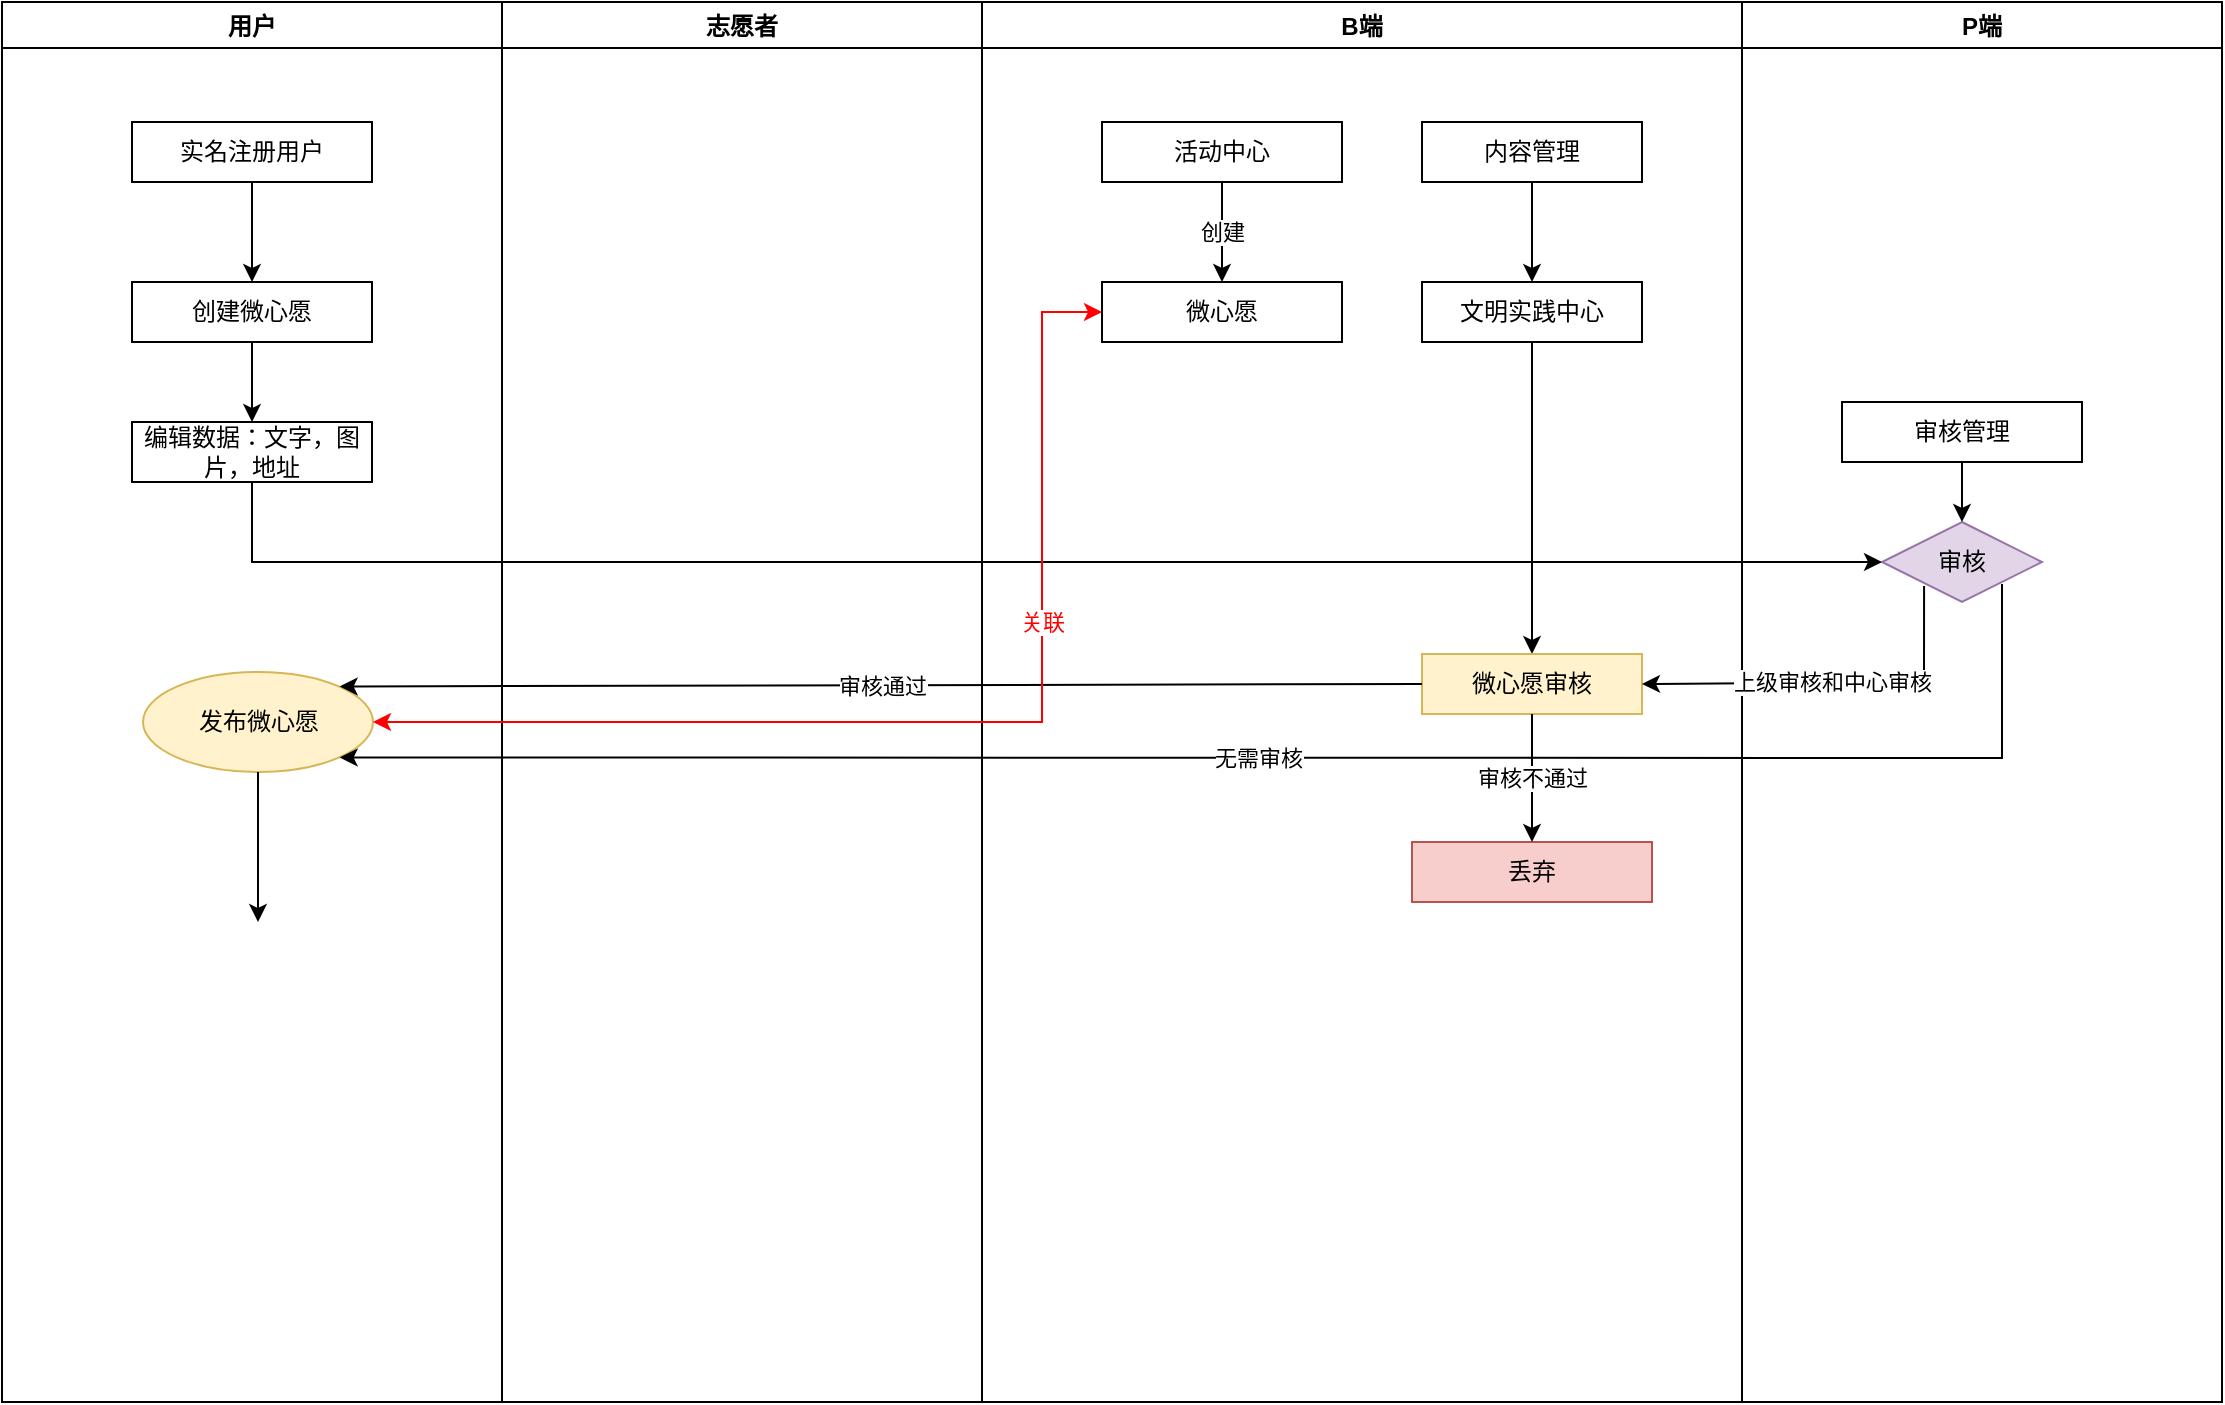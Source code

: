 <mxfile version="15.5.9" type="github">
  <diagram id="3Zdumfhe-f5hq_ZNzXjN" name="第 1 页">
    <mxGraphModel dx="1422" dy="761" grid="1" gridSize="10" guides="1" tooltips="1" connect="1" arrows="1" fold="1" page="1" pageScale="1" pageWidth="827" pageHeight="1169" math="0" shadow="0">
      <root>
        <mxCell id="0" />
        <mxCell id="1" parent="0" />
        <mxCell id="ZOVWsehxwjOW1M9SSfNJ-1" value="用户" style="swimlane;" vertex="1" parent="1">
          <mxGeometry x="320" y="160" width="250" height="700" as="geometry" />
        </mxCell>
        <mxCell id="ZOVWsehxwjOW1M9SSfNJ-12" value="" style="edgeStyle=orthogonalEdgeStyle;rounded=0;orthogonalLoop=1;jettySize=auto;html=1;" edge="1" parent="ZOVWsehxwjOW1M9SSfNJ-1" source="ZOVWsehxwjOW1M9SSfNJ-5" target="ZOVWsehxwjOW1M9SSfNJ-11">
          <mxGeometry relative="1" as="geometry" />
        </mxCell>
        <mxCell id="ZOVWsehxwjOW1M9SSfNJ-5" value="实名注册用户" style="rounded=0;whiteSpace=wrap;html=1;" vertex="1" parent="ZOVWsehxwjOW1M9SSfNJ-1">
          <mxGeometry x="65" y="60" width="120" height="30" as="geometry" />
        </mxCell>
        <mxCell id="ZOVWsehxwjOW1M9SSfNJ-15" value="" style="edgeStyle=orthogonalEdgeStyle;rounded=0;orthogonalLoop=1;jettySize=auto;html=1;" edge="1" parent="ZOVWsehxwjOW1M9SSfNJ-1" source="ZOVWsehxwjOW1M9SSfNJ-11" target="ZOVWsehxwjOW1M9SSfNJ-14">
          <mxGeometry relative="1" as="geometry" />
        </mxCell>
        <mxCell id="ZOVWsehxwjOW1M9SSfNJ-11" value="创建微心愿" style="rounded=0;whiteSpace=wrap;html=1;" vertex="1" parent="ZOVWsehxwjOW1M9SSfNJ-1">
          <mxGeometry x="65" y="140" width="120" height="30" as="geometry" />
        </mxCell>
        <mxCell id="ZOVWsehxwjOW1M9SSfNJ-14" value="编辑数据：文字，图片，地址" style="rounded=0;whiteSpace=wrap;html=1;" vertex="1" parent="ZOVWsehxwjOW1M9SSfNJ-1">
          <mxGeometry x="65" y="210" width="120" height="30" as="geometry" />
        </mxCell>
        <mxCell id="ZOVWsehxwjOW1M9SSfNJ-32" value="发布微心愿" style="strokeWidth=1;html=1;shape=mxgraph.flowchart.start_1;whiteSpace=wrap;fillColor=#fff2cc;strokeColor=#d6b656;" vertex="1" parent="ZOVWsehxwjOW1M9SSfNJ-1">
          <mxGeometry x="70.5" y="335" width="115" height="50" as="geometry" />
        </mxCell>
        <mxCell id="ZOVWsehxwjOW1M9SSfNJ-3" value="志愿者" style="swimlane;" vertex="1" parent="1">
          <mxGeometry x="570" y="160" width="240" height="700" as="geometry" />
        </mxCell>
        <mxCell id="ZOVWsehxwjOW1M9SSfNJ-4" value="P端" style="swimlane;" vertex="1" parent="1">
          <mxGeometry x="1190" y="160" width="240" height="700" as="geometry" />
        </mxCell>
        <mxCell id="ZOVWsehxwjOW1M9SSfNJ-22" value="审核" style="strokeWidth=1;html=1;shape=mxgraph.flowchart.decision;whiteSpace=wrap;fillColor=#e1d5e7;strokeColor=#9673a6;" vertex="1" parent="ZOVWsehxwjOW1M9SSfNJ-4">
          <mxGeometry x="70" y="260" width="80" height="40" as="geometry" />
        </mxCell>
        <mxCell id="ZOVWsehxwjOW1M9SSfNJ-2" value="B端" style="swimlane;" vertex="1" parent="ZOVWsehxwjOW1M9SSfNJ-4">
          <mxGeometry x="-380" width="380" height="700" as="geometry" />
        </mxCell>
        <mxCell id="ZOVWsehxwjOW1M9SSfNJ-8" value="创建" style="edgeStyle=orthogonalEdgeStyle;rounded=0;orthogonalLoop=1;jettySize=auto;html=1;" edge="1" parent="ZOVWsehxwjOW1M9SSfNJ-2" source="ZOVWsehxwjOW1M9SSfNJ-6" target="ZOVWsehxwjOW1M9SSfNJ-7">
          <mxGeometry relative="1" as="geometry">
            <Array as="points">
              <mxPoint x="120" y="120" />
              <mxPoint x="120" y="120" />
            </Array>
          </mxGeometry>
        </mxCell>
        <mxCell id="ZOVWsehxwjOW1M9SSfNJ-6" value="活动中心" style="rounded=0;whiteSpace=wrap;html=1;" vertex="1" parent="ZOVWsehxwjOW1M9SSfNJ-2">
          <mxGeometry x="60" y="60" width="120" height="30" as="geometry" />
        </mxCell>
        <mxCell id="ZOVWsehxwjOW1M9SSfNJ-7" value="微心愿" style="rounded=0;whiteSpace=wrap;html=1;" vertex="1" parent="ZOVWsehxwjOW1M9SSfNJ-2">
          <mxGeometry x="60" y="140" width="120" height="30" as="geometry" />
        </mxCell>
        <mxCell id="ZOVWsehxwjOW1M9SSfNJ-23" value="内容管理" style="rounded=0;whiteSpace=wrap;html=1;strokeWidth=1;" vertex="1" parent="ZOVWsehxwjOW1M9SSfNJ-2">
          <mxGeometry x="220" y="60" width="110" height="30" as="geometry" />
        </mxCell>
        <mxCell id="ZOVWsehxwjOW1M9SSfNJ-30" style="edgeStyle=orthogonalEdgeStyle;rounded=0;orthogonalLoop=1;jettySize=auto;html=1;exitX=0.5;exitY=1;exitDx=0;exitDy=0;entryX=0.5;entryY=0;entryDx=0;entryDy=0;" edge="1" parent="ZOVWsehxwjOW1M9SSfNJ-2" source="ZOVWsehxwjOW1M9SSfNJ-25" target="ZOVWsehxwjOW1M9SSfNJ-28">
          <mxGeometry relative="1" as="geometry">
            <mxPoint x="275" y="250" as="targetPoint" />
          </mxGeometry>
        </mxCell>
        <mxCell id="ZOVWsehxwjOW1M9SSfNJ-25" value="文明实践中心" style="rounded=0;whiteSpace=wrap;html=1;strokeWidth=1;" vertex="1" parent="ZOVWsehxwjOW1M9SSfNJ-2">
          <mxGeometry x="220" y="140" width="110" height="30" as="geometry" />
        </mxCell>
        <mxCell id="ZOVWsehxwjOW1M9SSfNJ-24" value="" style="endArrow=classic;html=1;rounded=0;exitX=0.5;exitY=1;exitDx=0;exitDy=0;" edge="1" parent="ZOVWsehxwjOW1M9SSfNJ-2" source="ZOVWsehxwjOW1M9SSfNJ-23" target="ZOVWsehxwjOW1M9SSfNJ-25">
          <mxGeometry width="50" height="50" relative="1" as="geometry">
            <mxPoint x="-40" y="250" as="sourcePoint" />
            <mxPoint x="275" y="140" as="targetPoint" />
          </mxGeometry>
        </mxCell>
        <mxCell id="ZOVWsehxwjOW1M9SSfNJ-28" value="微心愿审核" style="rounded=0;whiteSpace=wrap;html=1;strokeWidth=1;fillColor=#fff2cc;strokeColor=#d6b656;" vertex="1" parent="ZOVWsehxwjOW1M9SSfNJ-2">
          <mxGeometry x="220" y="326" width="110" height="30" as="geometry" />
        </mxCell>
        <mxCell id="ZOVWsehxwjOW1M9SSfNJ-38" value="丢弃" style="rounded=0;whiteSpace=wrap;html=1;fillColor=#f8cecc;strokeColor=#b85450;" vertex="1" parent="ZOVWsehxwjOW1M9SSfNJ-2">
          <mxGeometry x="215" y="420" width="120" height="30" as="geometry" />
        </mxCell>
        <mxCell id="ZOVWsehxwjOW1M9SSfNJ-39" value="审核不通过" style="endArrow=classic;html=1;rounded=0;exitX=0.5;exitY=1;exitDx=0;exitDy=0;" edge="1" parent="ZOVWsehxwjOW1M9SSfNJ-2" source="ZOVWsehxwjOW1M9SSfNJ-28">
          <mxGeometry width="50" height="50" relative="1" as="geometry">
            <mxPoint x="-40" y="350" as="sourcePoint" />
            <mxPoint x="275" y="420" as="targetPoint" />
          </mxGeometry>
        </mxCell>
        <mxCell id="ZOVWsehxwjOW1M9SSfNJ-26" value="上级审核和中心审核" style="endArrow=classic;html=1;rounded=0;exitX=0.263;exitY=0.8;exitDx=0;exitDy=0;exitPerimeter=0;entryX=1;entryY=0.5;entryDx=0;entryDy=0;" edge="1" parent="ZOVWsehxwjOW1M9SSfNJ-4" source="ZOVWsehxwjOW1M9SSfNJ-22" target="ZOVWsehxwjOW1M9SSfNJ-28">
          <mxGeometry width="50" height="50" relative="1" as="geometry">
            <mxPoint x="-420" y="350" as="sourcePoint" />
            <mxPoint x="-20" y="325" as="targetPoint" />
            <Array as="points">
              <mxPoint x="91" y="340" />
            </Array>
          </mxGeometry>
        </mxCell>
        <mxCell id="ZOVWsehxwjOW1M9SSfNJ-36" value="审核管理" style="rounded=0;whiteSpace=wrap;html=1;" vertex="1" parent="ZOVWsehxwjOW1M9SSfNJ-4">
          <mxGeometry x="50" y="200" width="120" height="30" as="geometry" />
        </mxCell>
        <mxCell id="ZOVWsehxwjOW1M9SSfNJ-40" value="" style="endArrow=classic;html=1;rounded=0;exitX=0.5;exitY=1;exitDx=0;exitDy=0;entryX=0.5;entryY=0;entryDx=0;entryDy=0;entryPerimeter=0;" edge="1" parent="ZOVWsehxwjOW1M9SSfNJ-4" source="ZOVWsehxwjOW1M9SSfNJ-36" target="ZOVWsehxwjOW1M9SSfNJ-22">
          <mxGeometry width="50" height="50" relative="1" as="geometry">
            <mxPoint x="-420" y="350" as="sourcePoint" />
            <mxPoint x="-370" y="300" as="targetPoint" />
          </mxGeometry>
        </mxCell>
        <mxCell id="ZOVWsehxwjOW1M9SSfNJ-20" value="" style="endArrow=classic;html=1;rounded=0;exitX=0.5;exitY=1;exitDx=0;exitDy=0;entryX=0;entryY=0.5;entryDx=0;entryDy=0;entryPerimeter=0;" edge="1" parent="1" source="ZOVWsehxwjOW1M9SSfNJ-14" target="ZOVWsehxwjOW1M9SSfNJ-22">
          <mxGeometry width="50" height="50" relative="1" as="geometry">
            <mxPoint x="770" y="410" as="sourcePoint" />
            <mxPoint x="1105" y="440" as="targetPoint" />
            <Array as="points">
              <mxPoint x="445" y="440" />
            </Array>
          </mxGeometry>
        </mxCell>
        <mxCell id="ZOVWsehxwjOW1M9SSfNJ-27" value="无需审核" style="endArrow=classic;html=1;rounded=0;exitX=0.75;exitY=0.775;exitDx=0;exitDy=0;exitPerimeter=0;entryX=0.855;entryY=0.855;entryDx=0;entryDy=0;entryPerimeter=0;" edge="1" parent="1" source="ZOVWsehxwjOW1M9SSfNJ-22" target="ZOVWsehxwjOW1M9SSfNJ-32">
          <mxGeometry width="50" height="50" relative="1" as="geometry">
            <mxPoint x="770" y="510" as="sourcePoint" />
            <mxPoint x="505" y="520" as="targetPoint" />
            <Array as="points">
              <mxPoint x="1320" y="538" />
            </Array>
          </mxGeometry>
        </mxCell>
        <mxCell id="ZOVWsehxwjOW1M9SSfNJ-34" value="审核通过" style="endArrow=classic;html=1;rounded=0;exitX=0;exitY=0.5;exitDx=0;exitDy=0;entryX=0.855;entryY=0.145;entryDx=0;entryDy=0;entryPerimeter=0;" edge="1" parent="1" source="ZOVWsehxwjOW1M9SSfNJ-28" target="ZOVWsehxwjOW1M9SSfNJ-32">
          <mxGeometry width="50" height="50" relative="1" as="geometry">
            <mxPoint x="770" y="510" as="sourcePoint" />
            <mxPoint x="820" y="460" as="targetPoint" />
            <Array as="points" />
          </mxGeometry>
        </mxCell>
        <mxCell id="ZOVWsehxwjOW1M9SSfNJ-42" value="" style="endArrow=classic;html=1;rounded=0;exitX=0.5;exitY=1;exitDx=0;exitDy=0;exitPerimeter=0;" edge="1" parent="1" source="ZOVWsehxwjOW1M9SSfNJ-32">
          <mxGeometry width="50" height="50" relative="1" as="geometry">
            <mxPoint x="780" y="610" as="sourcePoint" />
            <mxPoint x="448" y="620" as="targetPoint" />
          </mxGeometry>
        </mxCell>
        <mxCell id="ZOVWsehxwjOW1M9SSfNJ-43" value="" style="endArrow=classic;startArrow=classic;html=1;rounded=0;exitX=1;exitY=0.5;exitDx=0;exitDy=0;exitPerimeter=0;entryX=0;entryY=0.5;entryDx=0;entryDy=0;strokeColor=#FF0000;" edge="1" parent="1" source="ZOVWsehxwjOW1M9SSfNJ-32" target="ZOVWsehxwjOW1M9SSfNJ-7">
          <mxGeometry width="50" height="50" relative="1" as="geometry">
            <mxPoint x="780" y="610" as="sourcePoint" />
            <mxPoint x="830" y="560" as="targetPoint" />
            <Array as="points">
              <mxPoint x="840" y="520" />
              <mxPoint x="840" y="315" />
            </Array>
          </mxGeometry>
        </mxCell>
        <mxCell id="ZOVWsehxwjOW1M9SSfNJ-44" value="关联" style="edgeLabel;html=1;align=center;verticalAlign=middle;resizable=0;points=[];fontColor=#FF0000;" vertex="1" connectable="0" parent="ZOVWsehxwjOW1M9SSfNJ-43">
          <mxGeometry x="0.35" relative="1" as="geometry">
            <mxPoint as="offset" />
          </mxGeometry>
        </mxCell>
      </root>
    </mxGraphModel>
  </diagram>
</mxfile>
